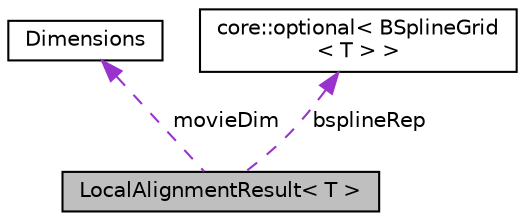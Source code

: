 digraph "LocalAlignmentResult&lt; T &gt;"
{
  edge [fontname="Helvetica",fontsize="10",labelfontname="Helvetica",labelfontsize="10"];
  node [fontname="Helvetica",fontsize="10",shape=record];
  Node1 [label="LocalAlignmentResult\< T \>",height=0.2,width=0.4,color="black", fillcolor="grey75", style="filled", fontcolor="black"];
  Node2 -> Node1 [dir="back",color="darkorchid3",fontsize="10",style="dashed",label=" movieDim" ,fontname="Helvetica"];
  Node2 [label="Dimensions",height=0.2,width=0.4,color="black", fillcolor="white", style="filled",URL="$classDimensions.html"];
  Node3 -> Node1 [dir="back",color="darkorchid3",fontsize="10",style="dashed",label=" bsplineRep" ,fontname="Helvetica"];
  Node3 [label="core::optional\< BSplineGrid\l\< T \> \>",height=0.2,width=0.4,color="black", fillcolor="white", style="filled",URL="$classcore_1_1optional.html"];
}
